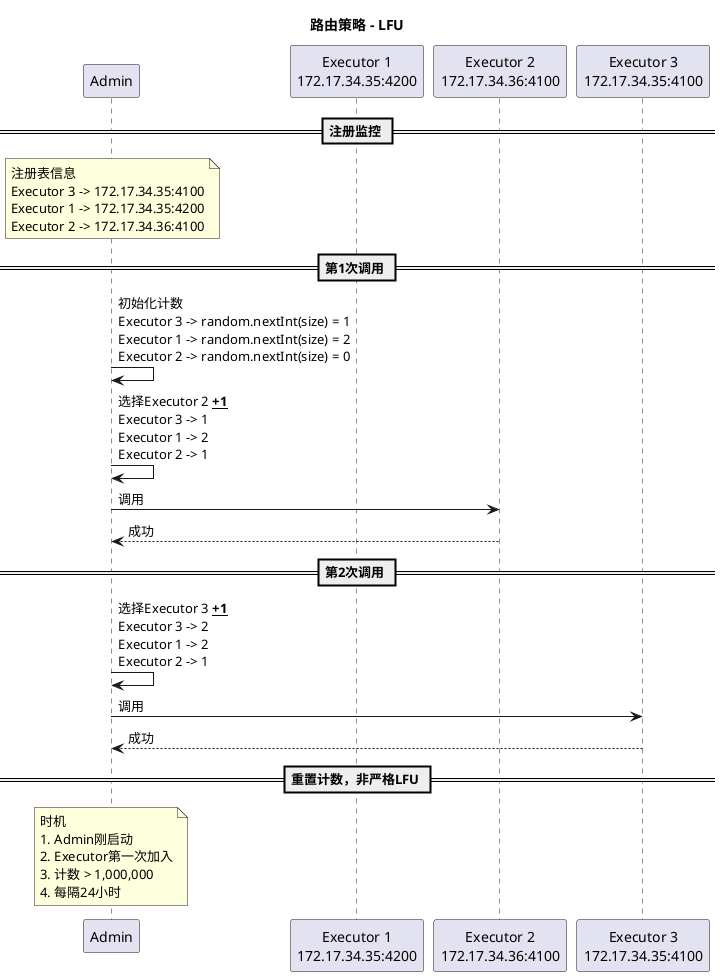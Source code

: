 @startuml
title 路由策略 - LFU

participant a as "Admin" order 10
participant e1 as "Executor 1\n172.17.34.35:4200" order 20
participant e2 as "Executor 2\n172.17.34.36:4100" order 30
participant e3 as "Executor 3\n172.17.34.35:4100" order 40

== 注册监控 ==
note over a
    注册表信息
    Executor 3 -> 172.17.34.35:4100
    Executor 1 -> 172.17.34.35:4200
    Executor 2 -> 172.17.34.36:4100
end note

== 第1次调用 ==
a -> a : \
初始化计数\n\
Executor 3 -> random.nextInt(size) = 1\n\
Executor 1 -> random.nextInt(size) = 2\n\
Executor 2 -> random.nextInt(size) = 0
a -> a : \
选择Executor 2 __**+1**__\n\
Executor 3 -> 1\n\
Executor 1 -> 2\n\
Executor 2 -> 1
a -> e2 : 调用
a <-- e2 : 成功

== 第2次调用 ==
a -> a : \
选择Executor 3 __**+1**__\n\
Executor 3 -> 2\n\
Executor 1 -> 2\n\
Executor 2 -> 1
a -> e3 : 调用
a <-- e3 : 成功

== 重置计数，非严格LFU ==
note over a
    时机
    1. Admin刚启动
    2. Executor第一次加入
    3. 计数 > 1,000,000
    4. 每隔24小时
end note
@enduml